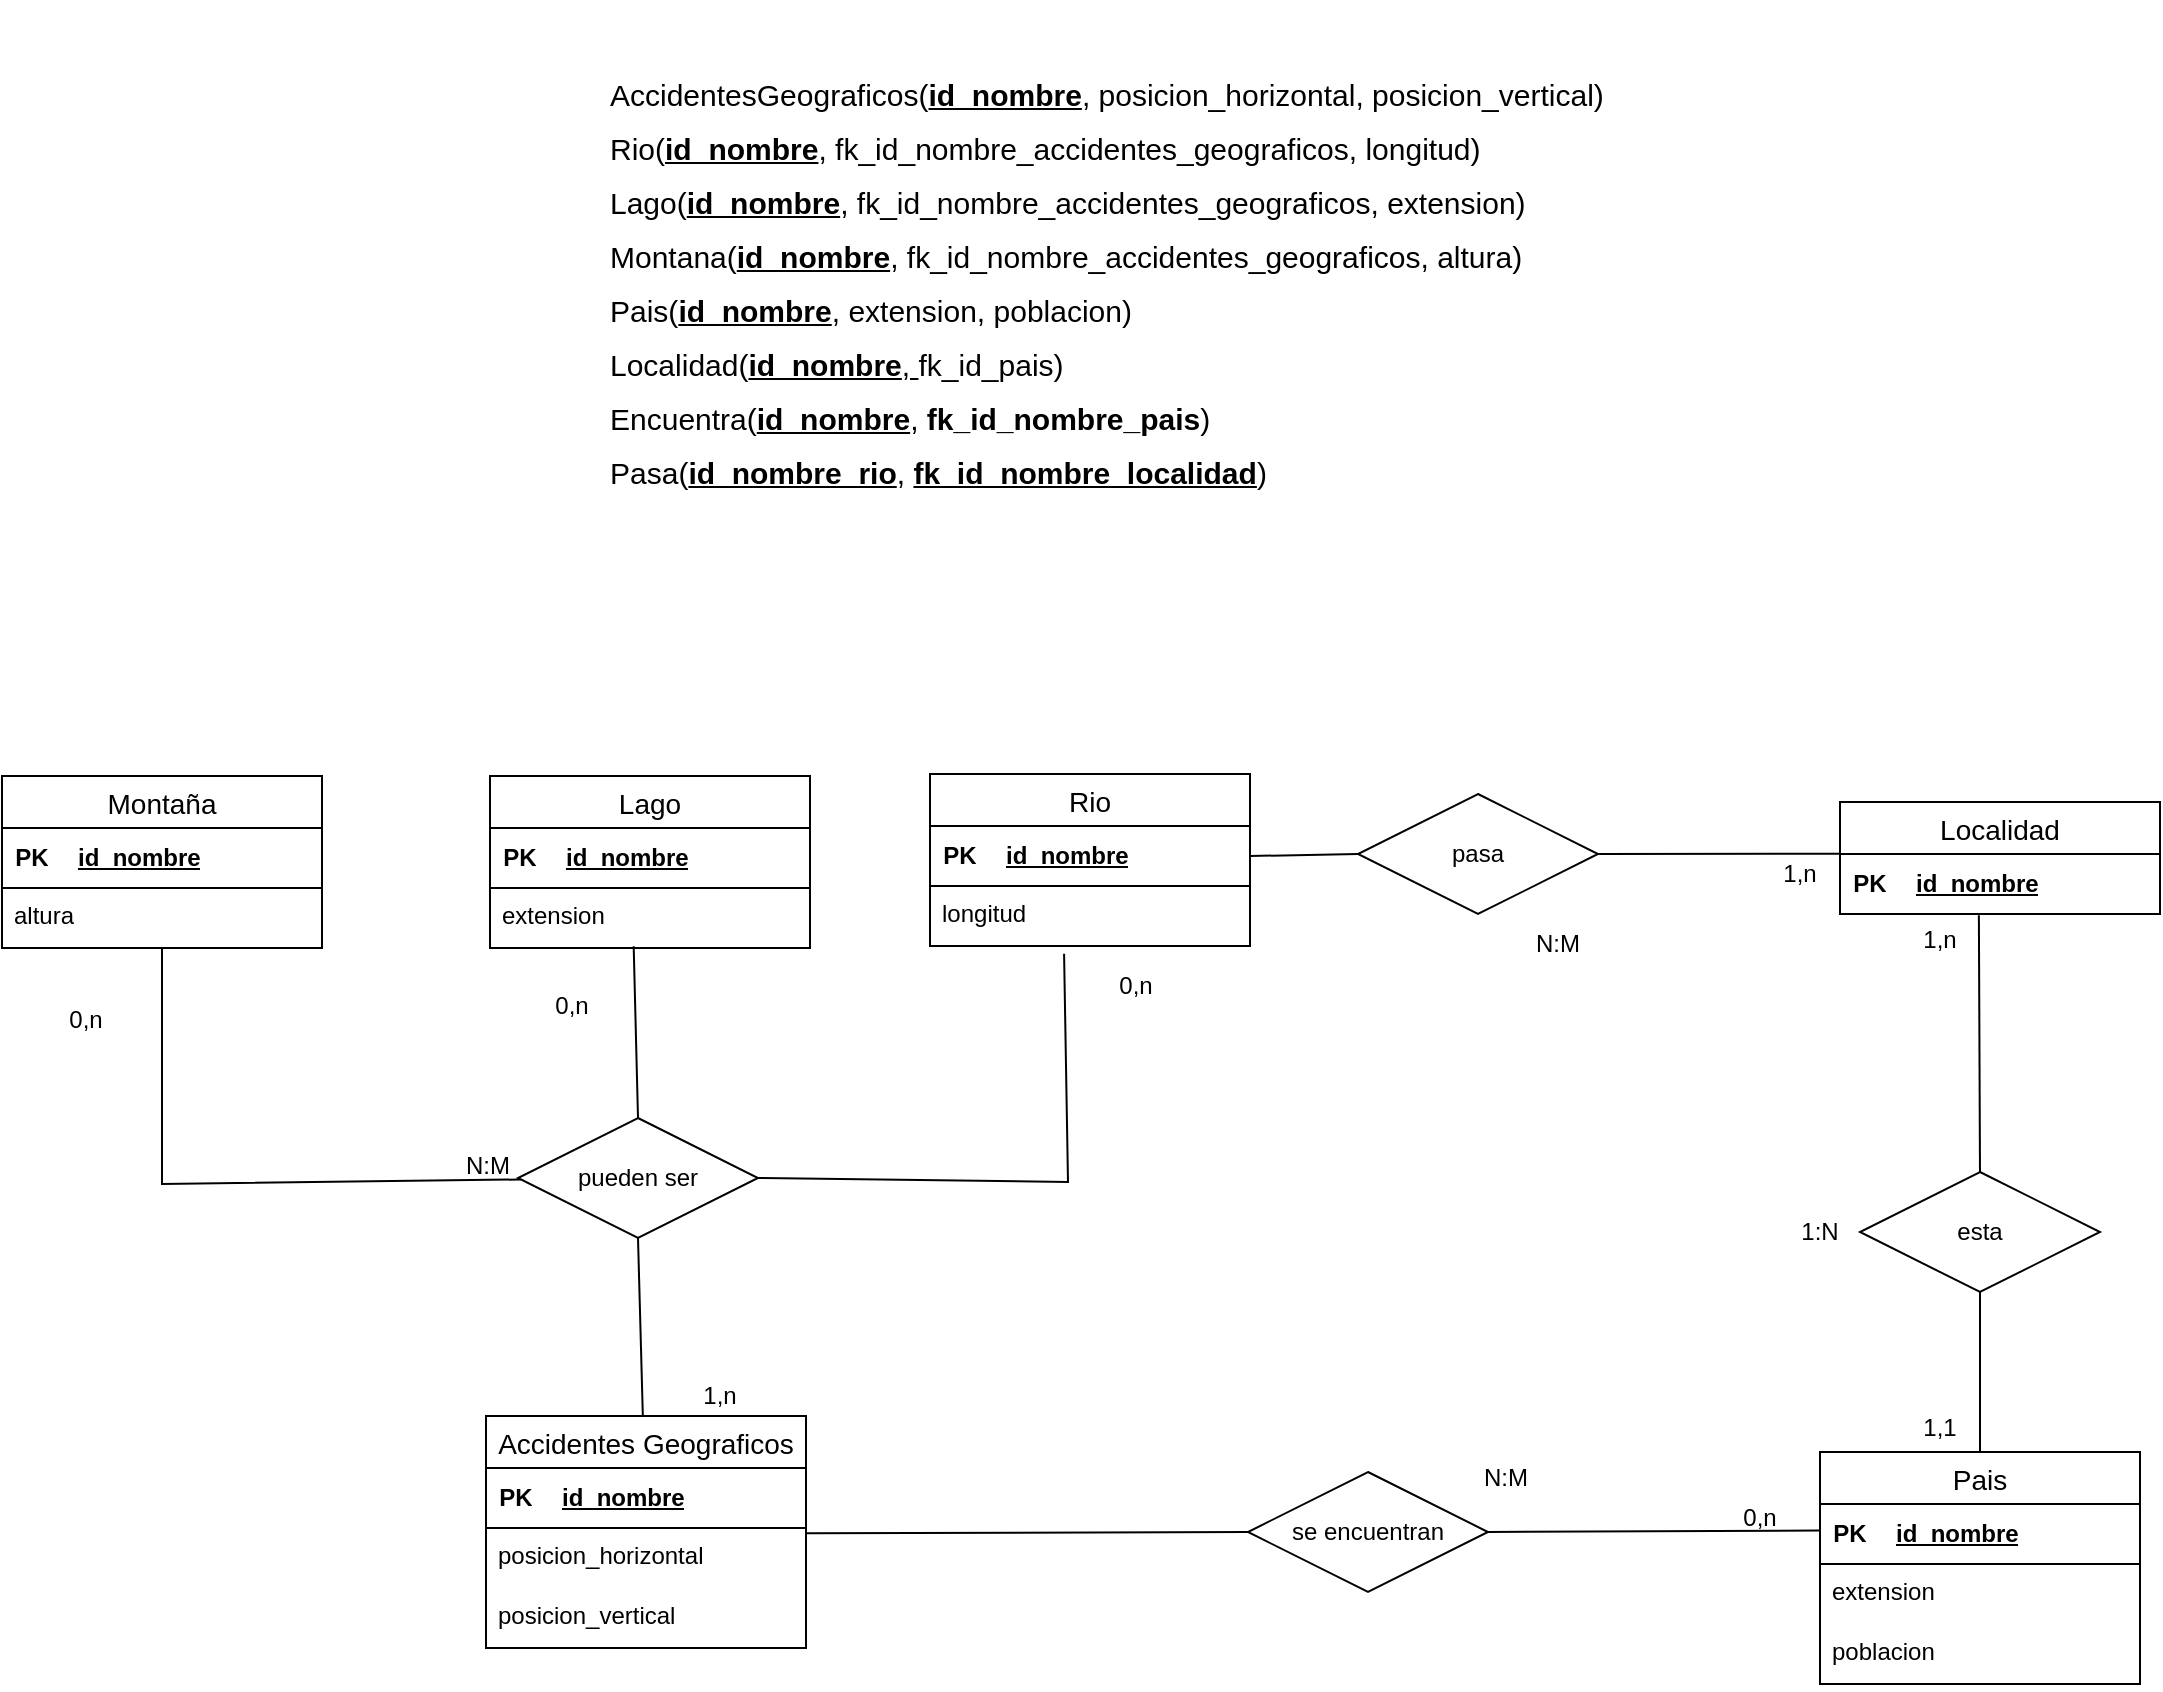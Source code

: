 <mxfile version="22.0.6" type="github">
  <diagram name="Pàgina-1" id="fNuKYipohuwmBNW-ummW">
    <mxGraphModel dx="2901" dy="2319" grid="0" gridSize="10" guides="1" tooltips="1" connect="1" arrows="1" fold="1" page="1" pageScale="1" pageWidth="827" pageHeight="1169" math="0" shadow="0">
      <root>
        <mxCell id="0" />
        <mxCell id="1" parent="0" />
        <mxCell id="CC2uQ2NCxqGmEXAUNFs_-1" value="Accidentes Geograficos" style="swimlane;fontStyle=0;childLayout=stackLayout;horizontal=1;startSize=26;horizontalStack=0;resizeParent=1;resizeParentMax=0;resizeLast=0;collapsible=1;marginBottom=0;align=center;fontSize=14;" parent="1" vertex="1">
          <mxGeometry x="-345" y="-384" width="160" height="116" as="geometry" />
        </mxCell>
        <mxCell id="CC2uQ2NCxqGmEXAUNFs_-29" value="" style="shape=table;startSize=0;container=1;collapsible=1;childLayout=tableLayout;fixedRows=1;rowLines=0;fontStyle=0;align=center;resizeLast=1;strokeColor=none;fillColor=none;collapsible=0;" parent="CC2uQ2NCxqGmEXAUNFs_-1" vertex="1">
          <mxGeometry y="26" width="160" height="30" as="geometry" />
        </mxCell>
        <mxCell id="CC2uQ2NCxqGmEXAUNFs_-30" value="" style="shape=tableRow;horizontal=0;startSize=0;swimlaneHead=0;swimlaneBody=0;fillColor=none;collapsible=0;dropTarget=0;points=[[0,0.5],[1,0.5]];portConstraint=eastwest;top=0;left=0;right=0;bottom=1;" parent="CC2uQ2NCxqGmEXAUNFs_-29" vertex="1">
          <mxGeometry width="160" height="30" as="geometry" />
        </mxCell>
        <mxCell id="CC2uQ2NCxqGmEXAUNFs_-31" value="PK" style="shape=partialRectangle;connectable=0;fillColor=none;top=0;left=0;bottom=0;right=0;fontStyle=1;overflow=hidden;whiteSpace=wrap;html=1;" parent="CC2uQ2NCxqGmEXAUNFs_-30" vertex="1">
          <mxGeometry width="30" height="30" as="geometry">
            <mxRectangle width="30" height="30" as="alternateBounds" />
          </mxGeometry>
        </mxCell>
        <mxCell id="CC2uQ2NCxqGmEXAUNFs_-32" value="id_nombre" style="shape=partialRectangle;connectable=0;fillColor=none;top=0;left=0;bottom=0;right=0;align=left;spacingLeft=6;fontStyle=5;overflow=hidden;whiteSpace=wrap;html=1;" parent="CC2uQ2NCxqGmEXAUNFs_-30" vertex="1">
          <mxGeometry x="30" width="130" height="30" as="geometry">
            <mxRectangle width="130" height="30" as="alternateBounds" />
          </mxGeometry>
        </mxCell>
        <mxCell id="CC2uQ2NCxqGmEXAUNFs_-2" value="posicion_horizontal" style="text;strokeColor=none;fillColor=none;spacingLeft=4;spacingRight=4;overflow=hidden;rotatable=0;points=[[0,0.5],[1,0.5]];portConstraint=eastwest;fontSize=12;whiteSpace=wrap;html=1;" parent="CC2uQ2NCxqGmEXAUNFs_-1" vertex="1">
          <mxGeometry y="56" width="160" height="30" as="geometry" />
        </mxCell>
        <mxCell id="CC2uQ2NCxqGmEXAUNFs_-3" value="posicion_vertical" style="text;strokeColor=none;fillColor=none;spacingLeft=4;spacingRight=4;overflow=hidden;rotatable=0;points=[[0,0.5],[1,0.5]];portConstraint=eastwest;fontSize=12;whiteSpace=wrap;html=1;" parent="CC2uQ2NCxqGmEXAUNFs_-1" vertex="1">
          <mxGeometry y="86" width="160" height="30" as="geometry" />
        </mxCell>
        <mxCell id="CC2uQ2NCxqGmEXAUNFs_-21" value="Pais" style="swimlane;fontStyle=0;childLayout=stackLayout;horizontal=1;startSize=26;horizontalStack=0;resizeParent=1;resizeParentMax=0;resizeLast=0;collapsible=1;marginBottom=0;align=center;fontSize=14;" parent="1" vertex="1">
          <mxGeometry x="322" y="-366" width="160" height="116" as="geometry" />
        </mxCell>
        <mxCell id="CC2uQ2NCxqGmEXAUNFs_-46" value="" style="shape=table;startSize=0;container=1;collapsible=1;childLayout=tableLayout;fixedRows=1;rowLines=0;fontStyle=0;align=center;resizeLast=1;strokeColor=none;fillColor=none;collapsible=0;" parent="CC2uQ2NCxqGmEXAUNFs_-21" vertex="1">
          <mxGeometry y="26" width="160" height="30" as="geometry" />
        </mxCell>
        <mxCell id="CC2uQ2NCxqGmEXAUNFs_-47" value="" style="shape=tableRow;horizontal=0;startSize=0;swimlaneHead=0;swimlaneBody=0;fillColor=none;collapsible=0;dropTarget=0;points=[[0,0.5],[1,0.5]];portConstraint=eastwest;top=0;left=0;right=0;bottom=1;" parent="CC2uQ2NCxqGmEXAUNFs_-46" vertex="1">
          <mxGeometry width="160" height="30" as="geometry" />
        </mxCell>
        <mxCell id="CC2uQ2NCxqGmEXAUNFs_-48" value="PK" style="shape=partialRectangle;connectable=0;fillColor=none;top=0;left=0;bottom=0;right=0;fontStyle=1;overflow=hidden;whiteSpace=wrap;html=1;" parent="CC2uQ2NCxqGmEXAUNFs_-47" vertex="1">
          <mxGeometry width="30" height="30" as="geometry">
            <mxRectangle width="30" height="30" as="alternateBounds" />
          </mxGeometry>
        </mxCell>
        <mxCell id="CC2uQ2NCxqGmEXAUNFs_-49" value="id_nombre" style="shape=partialRectangle;connectable=0;fillColor=none;top=0;left=0;bottom=0;right=0;align=left;spacingLeft=6;fontStyle=5;overflow=hidden;whiteSpace=wrap;html=1;" parent="CC2uQ2NCxqGmEXAUNFs_-47" vertex="1">
          <mxGeometry x="30" width="130" height="30" as="geometry">
            <mxRectangle width="130" height="30" as="alternateBounds" />
          </mxGeometry>
        </mxCell>
        <mxCell id="CC2uQ2NCxqGmEXAUNFs_-22" value="extension" style="text;strokeColor=none;fillColor=none;spacingLeft=4;spacingRight=4;overflow=hidden;rotatable=0;points=[[0,0.5],[1,0.5]];portConstraint=eastwest;fontSize=12;whiteSpace=wrap;html=1;" parent="CC2uQ2NCxqGmEXAUNFs_-21" vertex="1">
          <mxGeometry y="56" width="160" height="30" as="geometry" />
        </mxCell>
        <mxCell id="CC2uQ2NCxqGmEXAUNFs_-23" value="poblacion" style="text;strokeColor=none;fillColor=none;spacingLeft=4;spacingRight=4;overflow=hidden;rotatable=0;points=[[0,0.5],[1,0.5]];portConstraint=eastwest;fontSize=12;whiteSpace=wrap;html=1;" parent="CC2uQ2NCxqGmEXAUNFs_-21" vertex="1">
          <mxGeometry y="86" width="160" height="30" as="geometry" />
        </mxCell>
        <mxCell id="CC2uQ2NCxqGmEXAUNFs_-25" value="Localidad" style="swimlane;fontStyle=0;childLayout=stackLayout;horizontal=1;startSize=26;horizontalStack=0;resizeParent=1;resizeParentMax=0;resizeLast=0;collapsible=1;marginBottom=0;align=center;fontSize=14;" parent="1" vertex="1">
          <mxGeometry x="332" y="-691" width="160" height="56" as="geometry" />
        </mxCell>
        <mxCell id="CC2uQ2NCxqGmEXAUNFs_-50" value="" style="shape=table;startSize=0;container=1;collapsible=1;childLayout=tableLayout;fixedRows=1;rowLines=0;fontStyle=0;align=center;resizeLast=1;strokeColor=none;fillColor=none;collapsible=0;" parent="CC2uQ2NCxqGmEXAUNFs_-25" vertex="1">
          <mxGeometry y="26" width="160" height="30" as="geometry" />
        </mxCell>
        <mxCell id="CC2uQ2NCxqGmEXAUNFs_-51" value="" style="shape=tableRow;horizontal=0;startSize=0;swimlaneHead=0;swimlaneBody=0;fillColor=none;collapsible=0;dropTarget=0;points=[[0,0.5],[1,0.5]];portConstraint=eastwest;top=0;left=0;right=0;bottom=1;" parent="CC2uQ2NCxqGmEXAUNFs_-50" vertex="1">
          <mxGeometry width="160" height="30" as="geometry" />
        </mxCell>
        <mxCell id="CC2uQ2NCxqGmEXAUNFs_-52" value="PK" style="shape=partialRectangle;connectable=0;fillColor=none;top=0;left=0;bottom=0;right=0;fontStyle=1;overflow=hidden;whiteSpace=wrap;html=1;" parent="CC2uQ2NCxqGmEXAUNFs_-51" vertex="1">
          <mxGeometry width="30" height="30" as="geometry">
            <mxRectangle width="30" height="30" as="alternateBounds" />
          </mxGeometry>
        </mxCell>
        <mxCell id="CC2uQ2NCxqGmEXAUNFs_-53" value="id_nombre" style="shape=partialRectangle;connectable=0;fillColor=none;top=0;left=0;bottom=0;right=0;align=left;spacingLeft=6;fontStyle=5;overflow=hidden;whiteSpace=wrap;html=1;" parent="CC2uQ2NCxqGmEXAUNFs_-51" vertex="1">
          <mxGeometry x="30" width="130" height="30" as="geometry">
            <mxRectangle width="130" height="30" as="alternateBounds" />
          </mxGeometry>
        </mxCell>
        <mxCell id="CC2uQ2NCxqGmEXAUNFs_-54" value="se encuentran" style="shape=rhombus;perimeter=rhombusPerimeter;whiteSpace=wrap;html=1;align=center;" parent="1" vertex="1">
          <mxGeometry x="36" y="-356" width="120" height="60" as="geometry" />
        </mxCell>
        <mxCell id="CC2uQ2NCxqGmEXAUNFs_-55" value="pasa" style="shape=rhombus;perimeter=rhombusPerimeter;whiteSpace=wrap;html=1;align=center;" parent="1" vertex="1">
          <mxGeometry x="91" y="-695" width="120" height="60" as="geometry" />
        </mxCell>
        <mxCell id="CC2uQ2NCxqGmEXAUNFs_-56" value="" style="endArrow=none;html=1;rounded=0;entryX=0.999;entryY=0.089;entryDx=0;entryDy=0;exitX=0;exitY=0.5;exitDx=0;exitDy=0;entryPerimeter=0;" parent="1" source="CC2uQ2NCxqGmEXAUNFs_-54" target="CC2uQ2NCxqGmEXAUNFs_-2" edge="1">
          <mxGeometry relative="1" as="geometry">
            <mxPoint x="-73" y="-316" as="sourcePoint" />
            <mxPoint x="407" y="-276" as="targetPoint" />
          </mxGeometry>
        </mxCell>
        <mxCell id="CC2uQ2NCxqGmEXAUNFs_-64" value="" style="endArrow=none;html=1;rounded=0;entryX=-0.001;entryY=0.443;entryDx=0;entryDy=0;exitX=1;exitY=0.5;exitDx=0;exitDy=0;entryPerimeter=0;" parent="1" source="CC2uQ2NCxqGmEXAUNFs_-54" target="CC2uQ2NCxqGmEXAUNFs_-47" edge="1">
          <mxGeometry relative="1" as="geometry">
            <mxPoint x="172" y="-196" as="sourcePoint" />
            <mxPoint x="332" y="-196" as="targetPoint" />
          </mxGeometry>
        </mxCell>
        <mxCell id="CC2uQ2NCxqGmEXAUNFs_-65" value="esta" style="shape=rhombus;perimeter=rhombusPerimeter;whiteSpace=wrap;html=1;align=center;" parent="1" vertex="1">
          <mxGeometry x="342" y="-506" width="120" height="60" as="geometry" />
        </mxCell>
        <mxCell id="CC2uQ2NCxqGmEXAUNFs_-66" value="" style="endArrow=none;html=1;rounded=0;entryX=0.5;entryY=0;entryDx=0;entryDy=0;exitX=0.434;exitY=1.021;exitDx=0;exitDy=0;exitPerimeter=0;" parent="1" source="CC2uQ2NCxqGmEXAUNFs_-51" target="CC2uQ2NCxqGmEXAUNFs_-65" edge="1">
          <mxGeometry relative="1" as="geometry">
            <mxPoint x="402" y="-586" as="sourcePoint" />
            <mxPoint x="192" y="-356" as="targetPoint" />
          </mxGeometry>
        </mxCell>
        <mxCell id="CC2uQ2NCxqGmEXAUNFs_-67" value="" style="endArrow=none;html=1;rounded=0;entryX=0.5;entryY=0;entryDx=0;entryDy=0;exitX=0.5;exitY=1;exitDx=0;exitDy=0;" parent="1" source="CC2uQ2NCxqGmEXAUNFs_-65" target="CC2uQ2NCxqGmEXAUNFs_-21" edge="1">
          <mxGeometry relative="1" as="geometry">
            <mxPoint x="372" y="-466" as="sourcePoint" />
            <mxPoint x="373" y="-383" as="targetPoint" />
          </mxGeometry>
        </mxCell>
        <mxCell id="CC2uQ2NCxqGmEXAUNFs_-68" value="1,n" style="text;html=1;strokeColor=none;fillColor=none;align=center;verticalAlign=middle;whiteSpace=wrap;rounded=0;" parent="1" vertex="1">
          <mxGeometry x="-258" y="-409" width="60" height="30" as="geometry" />
        </mxCell>
        <mxCell id="CC2uQ2NCxqGmEXAUNFs_-74" value="0,n" style="text;html=1;strokeColor=none;fillColor=none;align=center;verticalAlign=middle;whiteSpace=wrap;rounded=0;" parent="1" vertex="1">
          <mxGeometry x="262" y="-346" width="60" height="25" as="geometry" />
        </mxCell>
        <mxCell id="CC2uQ2NCxqGmEXAUNFs_-76" value="1,n" style="text;html=1;strokeColor=none;fillColor=none;align=center;verticalAlign=middle;whiteSpace=wrap;rounded=0;" parent="1" vertex="1">
          <mxGeometry x="352" y="-635" width="60" height="25" as="geometry" />
        </mxCell>
        <mxCell id="CC2uQ2NCxqGmEXAUNFs_-77" value="1:N" style="text;html=1;strokeColor=none;fillColor=none;align=center;verticalAlign=middle;whiteSpace=wrap;rounded=0;" parent="1" vertex="1">
          <mxGeometry x="292" y="-488.5" width="60" height="25" as="geometry" />
        </mxCell>
        <mxCell id="CC2uQ2NCxqGmEXAUNFs_-78" value="1,1" style="text;html=1;strokeColor=none;fillColor=none;align=center;verticalAlign=middle;whiteSpace=wrap;rounded=0;" parent="1" vertex="1">
          <mxGeometry x="352" y="-391" width="60" height="25" as="geometry" />
        </mxCell>
        <mxCell id="CC2uQ2NCxqGmEXAUNFs_-79" value="N:M" style="text;html=1;strokeColor=none;fillColor=none;align=center;verticalAlign=middle;whiteSpace=wrap;rounded=0;" parent="1" vertex="1">
          <mxGeometry x="135" y="-366" width="60" height="25" as="geometry" />
        </mxCell>
        <mxCell id="CC2uQ2NCxqGmEXAUNFs_-84" value="" style="endArrow=none;html=1;rounded=0;entryX=0;entryY=0.5;entryDx=0;entryDy=0;exitX=1;exitY=0.5;exitDx=0;exitDy=0;" parent="1" source="wyWxQNiuwEGUKCcVg-2b-4" target="CC2uQ2NCxqGmEXAUNFs_-55" edge="1">
          <mxGeometry relative="1" as="geometry">
            <mxPoint x="-48" y="-396" as="sourcePoint" />
            <mxPoint x="112" y="-396" as="targetPoint" />
            <Array as="points" />
          </mxGeometry>
        </mxCell>
        <mxCell id="CC2uQ2NCxqGmEXAUNFs_-85" value="" style="endArrow=none;html=1;rounded=0;exitX=1;exitY=0.5;exitDx=0;exitDy=0;entryX=-0.002;entryY=-0.003;entryDx=0;entryDy=0;entryPerimeter=0;" parent="1" source="CC2uQ2NCxqGmEXAUNFs_-55" target="CC2uQ2NCxqGmEXAUNFs_-51" edge="1">
          <mxGeometry relative="1" as="geometry">
            <mxPoint x="-48" y="-425" as="sourcePoint" />
            <mxPoint x="112" y="-425" as="targetPoint" />
          </mxGeometry>
        </mxCell>
        <mxCell id="CC2uQ2NCxqGmEXAUNFs_-87" value="N:M" style="text;html=1;strokeColor=none;fillColor=none;align=center;verticalAlign=middle;whiteSpace=wrap;rounded=0;" parent="1" vertex="1">
          <mxGeometry x="161" y="-635" width="60" height="30" as="geometry" />
        </mxCell>
        <mxCell id="CC2uQ2NCxqGmEXAUNFs_-88" value="1,n" style="text;html=1;strokeColor=none;fillColor=none;align=center;verticalAlign=middle;whiteSpace=wrap;rounded=0;" parent="1" vertex="1">
          <mxGeometry x="282" y="-670" width="60" height="30" as="geometry" />
        </mxCell>
        <mxCell id="gfX3S7Sh2GTJZkF-x7yi-2" value="&lt;div style=&quot;text-align: justify; line-height: 180%; font-size: 15px;&quot;&gt;&lt;font style=&quot;font-size: 15px;&quot;&gt;&lt;span style=&quot;background-color: initial;&quot;&gt;AccidentesGeograficos(&lt;/span&gt;&lt;u style=&quot;background-color: initial;&quot;&gt;&lt;b&gt;id_nombre&lt;/b&gt;&lt;/u&gt;&lt;span style=&quot;background-color: initial;&quot;&gt;, posicion_horizontal, posicion_vertical)&lt;/span&gt;&lt;/font&gt;&lt;/div&gt;&lt;div style=&quot;text-align: justify; line-height: 180%; font-size: 15px;&quot;&gt;&lt;font style=&quot;font-size: 15px;&quot;&gt;&lt;span style=&quot;background-color: initial;&quot;&gt;Rio(&lt;/span&gt;&lt;u style=&quot;background-color: initial;&quot;&gt;&lt;b&gt;id_nombre&lt;/b&gt;&lt;/u&gt;,&amp;nbsp;&lt;/font&gt;&lt;span style=&quot;background-color: initial;&quot;&gt;fk_id_nombre_accidentes_geograficos,&amp;nbsp;&lt;/span&gt;&lt;span style=&quot;background-color: initial;&quot;&gt;longitud)&lt;/span&gt;&lt;/div&gt;&lt;div style=&quot;text-align: justify; line-height: 180%; font-size: 15px;&quot;&gt;&lt;font style=&quot;font-size: 15px;&quot;&gt;&lt;span style=&quot;background-color: initial;&quot;&gt;Lago(&lt;/span&gt;&lt;u style=&quot;background-color: initial;&quot;&gt;&lt;b&gt;id_nombre&lt;/b&gt;&lt;/u&gt;,&amp;nbsp;&lt;/font&gt;&lt;span style=&quot;background-color: initial;&quot;&gt;fk_id_nombre_accidentes_geograficos&lt;/span&gt;&lt;span style=&quot;background-color: initial;&quot;&gt;, extension)&lt;/span&gt;&lt;/div&gt;&lt;div style=&quot;text-align: justify; line-height: 180%; font-size: 15px;&quot;&gt;&lt;font style=&quot;font-size: 15px;&quot;&gt;&lt;span style=&quot;background-color: initial;&quot;&gt;Montana(&lt;/span&gt;&lt;u style=&quot;background-color: initial;&quot;&gt;&lt;b&gt;id_nombre&lt;/b&gt;&lt;/u&gt;,&amp;nbsp;&lt;/font&gt;&lt;span style=&quot;background-color: initial;&quot;&gt;fk_id_nombre_accidentes_geograficos,&amp;nbsp;&lt;/span&gt;&lt;span style=&quot;background-color: initial;&quot;&gt;altura)&lt;/span&gt;&lt;/div&gt;&lt;div style=&quot;text-align: justify; line-height: 180%; font-size: 15px;&quot;&gt;&lt;font style=&quot;font-size: 15px;&quot;&gt;&lt;span style=&quot;background-color: initial;&quot;&gt;Pais(&lt;/span&gt;&lt;u style=&quot;background-color: initial;&quot;&gt;&lt;b&gt;id_nombre&lt;/b&gt;&lt;/u&gt;&lt;span style=&quot;background-color: initial;&quot;&gt;, extension, poblacion)&lt;/span&gt;&lt;/font&gt;&lt;/div&gt;&lt;div style=&quot;text-align: justify; line-height: 180%; font-size: 15px;&quot;&gt;&lt;font style=&quot;font-size: 15px;&quot;&gt;Localidad(&lt;u style=&quot;border-color: var(--border-color); background-color: initial;&quot;&gt;&lt;b&gt;id_nombre&lt;/b&gt;, &lt;/u&gt;&lt;span style=&quot;border-color: var(--border-color); background-color: initial;&quot;&gt;fk_id_pais&lt;/span&gt;&lt;span style=&quot;border-color: var(--border-color); background-color: initial;&quot;&gt;)&lt;/span&gt;&lt;span style=&quot;background-color: initial;&quot;&gt;&lt;br&gt;&lt;/span&gt;&lt;/font&gt;&lt;/div&gt;&lt;div style=&quot;text-align: justify; line-height: 180%; font-size: 15px;&quot;&gt;&lt;font style=&quot;font-size: 15px;&quot;&gt;&lt;span style=&quot;background-color: initial;&quot;&gt;Encuentra(&lt;/span&gt;&lt;u style=&quot;background-color: initial;&quot;&gt;&lt;b&gt;id_nombre&lt;/b&gt;&lt;/u&gt;&lt;span style=&quot;background-color: initial;&quot;&gt;, &lt;b&gt;fk_id_nombre_pais&lt;/b&gt;)&lt;/span&gt;&lt;/font&gt;&lt;/div&gt;&lt;div style=&quot;text-align: justify; line-height: 180%; font-size: 15px;&quot;&gt;&lt;font style=&quot;font-size: 15px;&quot;&gt;Pasa(&lt;u style=&quot;border-color: var(--border-color); background-color: initial;&quot;&gt;&lt;b&gt;id_nombre_rio&lt;/b&gt;&lt;/u&gt;&lt;span style=&quot;border-color: var(--border-color); background-color: initial;&quot;&gt;,&amp;nbsp;&lt;u style=&quot;border-color: var(--border-color);&quot;&gt;&lt;b&gt;fk_id_nombre_localidad&lt;/b&gt;&lt;/u&gt;)&lt;/span&gt;&lt;span style=&quot;background-color: initial;&quot;&gt;&lt;br&gt;&lt;/span&gt;&lt;/font&gt;&lt;/div&gt;" style="text;html=1;strokeColor=none;fillColor=none;align=left;verticalAlign=middle;whiteSpace=wrap;rounded=0;" parent="1" vertex="1">
          <mxGeometry x="-285" y="-1092" width="645" height="281" as="geometry" />
        </mxCell>
        <mxCell id="wyWxQNiuwEGUKCcVg-2b-2" value="Rio" style="swimlane;fontStyle=0;childLayout=stackLayout;horizontal=1;startSize=26;horizontalStack=0;resizeParent=1;resizeParentMax=0;resizeLast=0;collapsible=1;marginBottom=0;align=center;fontSize=14;" parent="1" vertex="1">
          <mxGeometry x="-123" y="-705" width="160" height="86" as="geometry" />
        </mxCell>
        <mxCell id="wyWxQNiuwEGUKCcVg-2b-3" value="" style="shape=table;startSize=0;container=1;collapsible=1;childLayout=tableLayout;fixedRows=1;rowLines=0;fontStyle=0;align=center;resizeLast=1;strokeColor=none;fillColor=none;collapsible=0;" parent="wyWxQNiuwEGUKCcVg-2b-2" vertex="1">
          <mxGeometry y="26" width="160" height="30" as="geometry" />
        </mxCell>
        <mxCell id="wyWxQNiuwEGUKCcVg-2b-4" value="" style="shape=tableRow;horizontal=0;startSize=0;swimlaneHead=0;swimlaneBody=0;fillColor=none;collapsible=0;dropTarget=0;points=[[0,0.5],[1,0.5]];portConstraint=eastwest;top=0;left=0;right=0;bottom=1;" parent="wyWxQNiuwEGUKCcVg-2b-3" vertex="1">
          <mxGeometry width="160" height="30" as="geometry" />
        </mxCell>
        <mxCell id="wyWxQNiuwEGUKCcVg-2b-5" value="PK" style="shape=partialRectangle;connectable=0;fillColor=none;top=0;left=0;bottom=0;right=0;fontStyle=1;overflow=hidden;whiteSpace=wrap;html=1;" parent="wyWxQNiuwEGUKCcVg-2b-4" vertex="1">
          <mxGeometry width="30" height="30" as="geometry">
            <mxRectangle width="30" height="30" as="alternateBounds" />
          </mxGeometry>
        </mxCell>
        <mxCell id="wyWxQNiuwEGUKCcVg-2b-6" value="id_nombre" style="shape=partialRectangle;connectable=0;fillColor=none;top=0;left=0;bottom=0;right=0;align=left;spacingLeft=6;fontStyle=5;overflow=hidden;whiteSpace=wrap;html=1;" parent="wyWxQNiuwEGUKCcVg-2b-4" vertex="1">
          <mxGeometry x="30" width="130" height="30" as="geometry">
            <mxRectangle width="130" height="30" as="alternateBounds" />
          </mxGeometry>
        </mxCell>
        <mxCell id="wyWxQNiuwEGUKCcVg-2b-7" value="longitud" style="text;strokeColor=none;fillColor=none;spacingLeft=4;spacingRight=4;overflow=hidden;rotatable=0;points=[[0,0.5],[1,0.5]];portConstraint=eastwest;fontSize=12;whiteSpace=wrap;html=1;" parent="wyWxQNiuwEGUKCcVg-2b-2" vertex="1">
          <mxGeometry y="56" width="160" height="30" as="geometry" />
        </mxCell>
        <mxCell id="wyWxQNiuwEGUKCcVg-2b-8" value="Lago" style="swimlane;fontStyle=0;childLayout=stackLayout;horizontal=1;startSize=26;horizontalStack=0;resizeParent=1;resizeParentMax=0;resizeLast=0;collapsible=1;marginBottom=0;align=center;fontSize=14;" parent="1" vertex="1">
          <mxGeometry x="-343" y="-704" width="160" height="86" as="geometry" />
        </mxCell>
        <mxCell id="wyWxQNiuwEGUKCcVg-2b-9" value="" style="shape=table;startSize=0;container=1;collapsible=1;childLayout=tableLayout;fixedRows=1;rowLines=0;fontStyle=0;align=center;resizeLast=1;strokeColor=none;fillColor=none;collapsible=0;" parent="wyWxQNiuwEGUKCcVg-2b-8" vertex="1">
          <mxGeometry y="26" width="160" height="30" as="geometry" />
        </mxCell>
        <mxCell id="wyWxQNiuwEGUKCcVg-2b-10" value="" style="shape=tableRow;horizontal=0;startSize=0;swimlaneHead=0;swimlaneBody=0;fillColor=none;collapsible=0;dropTarget=0;points=[[0,0.5],[1,0.5]];portConstraint=eastwest;top=0;left=0;right=0;bottom=1;" parent="wyWxQNiuwEGUKCcVg-2b-9" vertex="1">
          <mxGeometry width="160" height="30" as="geometry" />
        </mxCell>
        <mxCell id="wyWxQNiuwEGUKCcVg-2b-11" value="PK" style="shape=partialRectangle;connectable=0;fillColor=none;top=0;left=0;bottom=0;right=0;fontStyle=1;overflow=hidden;whiteSpace=wrap;html=1;" parent="wyWxQNiuwEGUKCcVg-2b-10" vertex="1">
          <mxGeometry width="30" height="30" as="geometry">
            <mxRectangle width="30" height="30" as="alternateBounds" />
          </mxGeometry>
        </mxCell>
        <mxCell id="wyWxQNiuwEGUKCcVg-2b-12" value="id_nombre" style="shape=partialRectangle;connectable=0;fillColor=none;top=0;left=0;bottom=0;right=0;align=left;spacingLeft=6;fontStyle=5;overflow=hidden;whiteSpace=wrap;html=1;" parent="wyWxQNiuwEGUKCcVg-2b-10" vertex="1">
          <mxGeometry x="30" width="130" height="30" as="geometry">
            <mxRectangle width="130" height="30" as="alternateBounds" />
          </mxGeometry>
        </mxCell>
        <mxCell id="wyWxQNiuwEGUKCcVg-2b-13" value="extension" style="text;strokeColor=none;fillColor=none;spacingLeft=4;spacingRight=4;overflow=hidden;rotatable=0;points=[[0,0.5],[1,0.5]];portConstraint=eastwest;fontSize=12;whiteSpace=wrap;html=1;" parent="wyWxQNiuwEGUKCcVg-2b-8" vertex="1">
          <mxGeometry y="56" width="160" height="30" as="geometry" />
        </mxCell>
        <mxCell id="wyWxQNiuwEGUKCcVg-2b-14" value="Montaña" style="swimlane;fontStyle=0;childLayout=stackLayout;horizontal=1;startSize=26;horizontalStack=0;resizeParent=1;resizeParentMax=0;resizeLast=0;collapsible=1;marginBottom=0;align=center;fontSize=14;" parent="1" vertex="1">
          <mxGeometry x="-587" y="-704" width="160" height="86" as="geometry" />
        </mxCell>
        <mxCell id="wyWxQNiuwEGUKCcVg-2b-15" value="" style="shape=table;startSize=0;container=1;collapsible=1;childLayout=tableLayout;fixedRows=1;rowLines=0;fontStyle=0;align=center;resizeLast=1;strokeColor=none;fillColor=none;collapsible=0;" parent="wyWxQNiuwEGUKCcVg-2b-14" vertex="1">
          <mxGeometry y="26" width="160" height="30" as="geometry" />
        </mxCell>
        <mxCell id="wyWxQNiuwEGUKCcVg-2b-16" value="" style="shape=tableRow;horizontal=0;startSize=0;swimlaneHead=0;swimlaneBody=0;fillColor=none;collapsible=0;dropTarget=0;points=[[0,0.5],[1,0.5]];portConstraint=eastwest;top=0;left=0;right=0;bottom=1;" parent="wyWxQNiuwEGUKCcVg-2b-15" vertex="1">
          <mxGeometry width="160" height="30" as="geometry" />
        </mxCell>
        <mxCell id="wyWxQNiuwEGUKCcVg-2b-17" value="PK" style="shape=partialRectangle;connectable=0;fillColor=none;top=0;left=0;bottom=0;right=0;fontStyle=1;overflow=hidden;whiteSpace=wrap;html=1;" parent="wyWxQNiuwEGUKCcVg-2b-16" vertex="1">
          <mxGeometry width="30" height="30" as="geometry">
            <mxRectangle width="30" height="30" as="alternateBounds" />
          </mxGeometry>
        </mxCell>
        <mxCell id="wyWxQNiuwEGUKCcVg-2b-18" value="id_nombre" style="shape=partialRectangle;connectable=0;fillColor=none;top=0;left=0;bottom=0;right=0;align=left;spacingLeft=6;fontStyle=5;overflow=hidden;whiteSpace=wrap;html=1;" parent="wyWxQNiuwEGUKCcVg-2b-16" vertex="1">
          <mxGeometry x="30" width="130" height="30" as="geometry">
            <mxRectangle width="130" height="30" as="alternateBounds" />
          </mxGeometry>
        </mxCell>
        <mxCell id="wyWxQNiuwEGUKCcVg-2b-19" value="altura" style="text;strokeColor=none;fillColor=none;spacingLeft=4;spacingRight=4;overflow=hidden;rotatable=0;points=[[0,0.5],[1,0.5]];portConstraint=eastwest;fontSize=12;whiteSpace=wrap;html=1;" parent="wyWxQNiuwEGUKCcVg-2b-14" vertex="1">
          <mxGeometry y="56" width="160" height="30" as="geometry" />
        </mxCell>
        <mxCell id="wyWxQNiuwEGUKCcVg-2b-20" value="pueden ser" style="shape=rhombus;perimeter=rhombusPerimeter;whiteSpace=wrap;html=1;align=center;" parent="1" vertex="1">
          <mxGeometry x="-329" y="-533" width="120" height="60" as="geometry" />
        </mxCell>
        <mxCell id="wyWxQNiuwEGUKCcVg-2b-22" value="N:M" style="text;html=1;strokeColor=none;fillColor=none;align=center;verticalAlign=middle;whiteSpace=wrap;rounded=0;" parent="1" vertex="1">
          <mxGeometry x="-374" y="-524" width="60" height="30" as="geometry" />
        </mxCell>
        <mxCell id="wyWxQNiuwEGUKCcVg-2b-23" value="0,n" style="text;html=1;strokeColor=none;fillColor=none;align=center;verticalAlign=middle;whiteSpace=wrap;rounded=0;" parent="1" vertex="1">
          <mxGeometry x="-332" y="-604" width="60" height="30" as="geometry" />
        </mxCell>
        <mxCell id="wyWxQNiuwEGUKCcVg-2b-26" value="0,n" style="text;html=1;strokeColor=none;fillColor=none;align=center;verticalAlign=middle;whiteSpace=wrap;rounded=0;" parent="1" vertex="1">
          <mxGeometry x="-50" y="-614" width="60" height="30" as="geometry" />
        </mxCell>
        <mxCell id="wyWxQNiuwEGUKCcVg-2b-27" value="0,n" style="text;html=1;strokeColor=none;fillColor=none;align=center;verticalAlign=middle;whiteSpace=wrap;rounded=0;" parent="1" vertex="1">
          <mxGeometry x="-575" y="-597" width="60" height="30" as="geometry" />
        </mxCell>
        <mxCell id="wyWxQNiuwEGUKCcVg-2b-55" value="" style="endArrow=none;html=1;rounded=0;" parent="1" source="wyWxQNiuwEGUKCcVg-2b-20" target="wyWxQNiuwEGUKCcVg-2b-19" edge="1">
          <mxGeometry width="50" height="50" relative="1" as="geometry">
            <mxPoint x="-596" y="-576" as="sourcePoint" />
            <mxPoint x="-546" y="-626" as="targetPoint" />
            <Array as="points">
              <mxPoint x="-507" y="-500" />
            </Array>
          </mxGeometry>
        </mxCell>
        <mxCell id="wyWxQNiuwEGUKCcVg-2b-56" value="" style="endArrow=none;html=1;rounded=0;entryX=0.449;entryY=0.971;entryDx=0;entryDy=0;entryPerimeter=0;exitX=0.5;exitY=0;exitDx=0;exitDy=0;" parent="1" source="wyWxQNiuwEGUKCcVg-2b-20" target="wyWxQNiuwEGUKCcVg-2b-13" edge="1">
          <mxGeometry width="50" height="50" relative="1" as="geometry">
            <mxPoint x="114" y="-604" as="sourcePoint" />
            <mxPoint x="164" y="-654" as="targetPoint" />
          </mxGeometry>
        </mxCell>
        <mxCell id="wyWxQNiuwEGUKCcVg-2b-57" value="" style="endArrow=none;html=1;rounded=0;entryX=0.419;entryY=1.13;entryDx=0;entryDy=0;entryPerimeter=0;exitX=1;exitY=0.5;exitDx=0;exitDy=0;" parent="1" source="wyWxQNiuwEGUKCcVg-2b-20" target="wyWxQNiuwEGUKCcVg-2b-7" edge="1">
          <mxGeometry width="50" height="50" relative="1" as="geometry">
            <mxPoint x="114" y="-604" as="sourcePoint" />
            <mxPoint x="164" y="-654" as="targetPoint" />
            <Array as="points">
              <mxPoint x="-54" y="-501" />
            </Array>
          </mxGeometry>
        </mxCell>
        <mxCell id="wyWxQNiuwEGUKCcVg-2b-59" value="" style="endArrow=none;html=1;rounded=0;entryX=0.5;entryY=1;entryDx=0;entryDy=0;" parent="1" source="CC2uQ2NCxqGmEXAUNFs_-1" target="wyWxQNiuwEGUKCcVg-2b-20" edge="1">
          <mxGeometry width="50" height="50" relative="1" as="geometry">
            <mxPoint x="114" y="-413" as="sourcePoint" />
            <mxPoint x="164" y="-463" as="targetPoint" />
          </mxGeometry>
        </mxCell>
      </root>
    </mxGraphModel>
  </diagram>
</mxfile>
